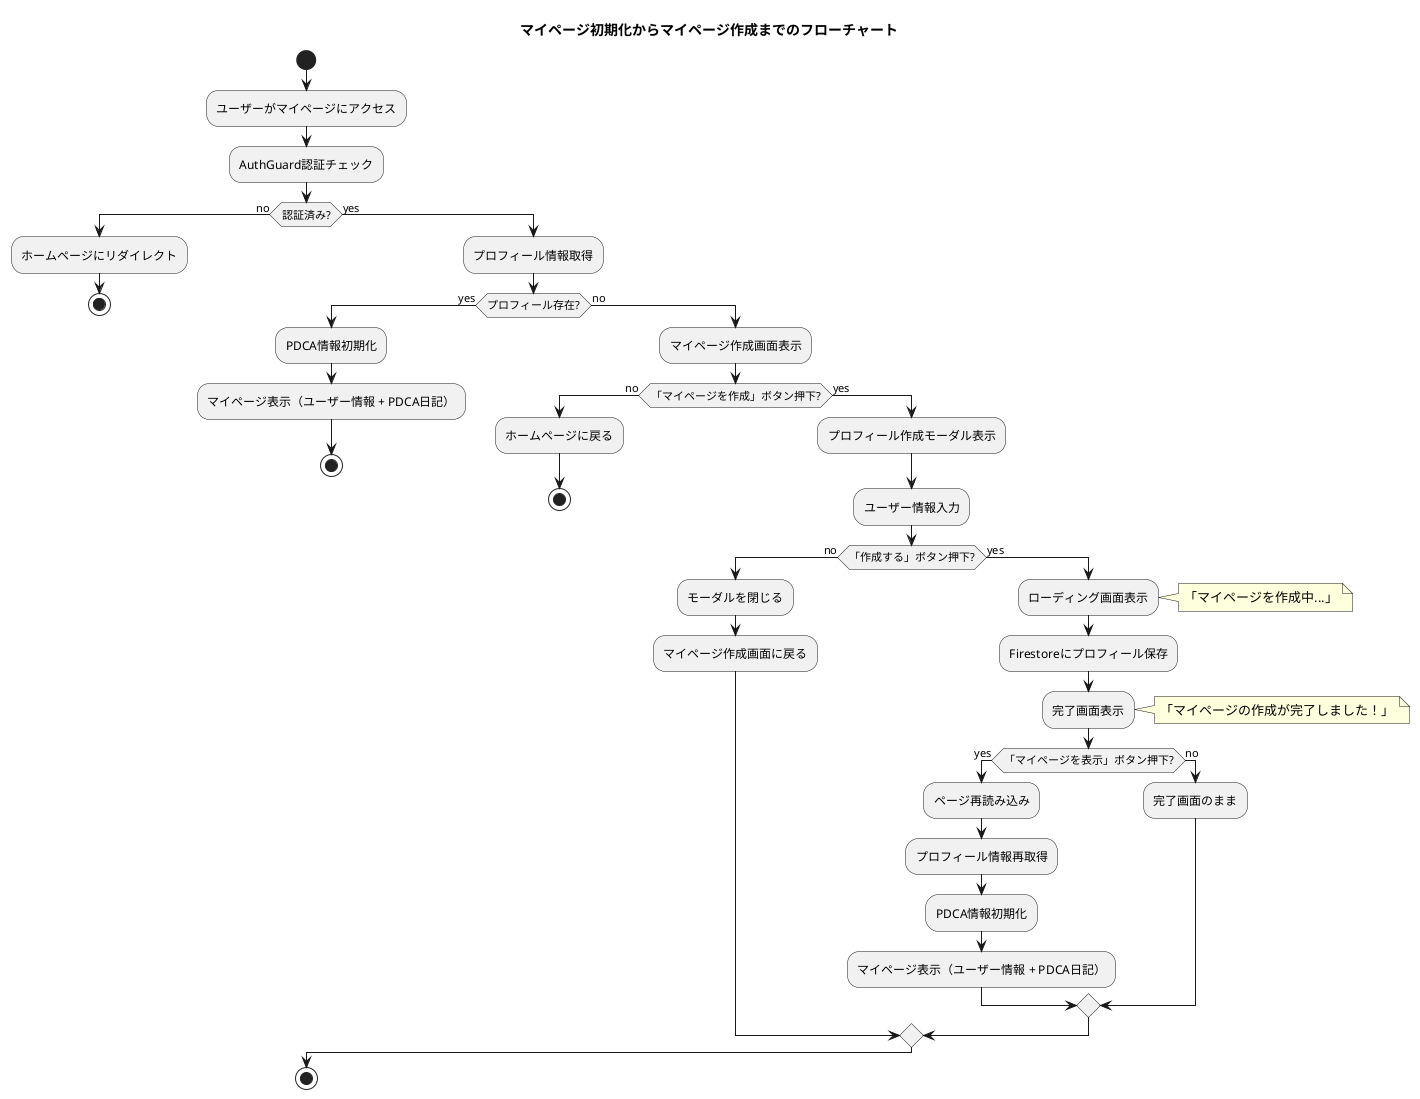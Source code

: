 @startuml
title マイページ初期化からマイページ作成までのフローチャート

start

:ユーザーがマイページにアクセス;

:AuthGuard認証チェック;

if (認証済み?) then (no)
  :ホームページにリダイレクト;
  stop
else (yes)
  :プロフィール情報取得;
  
  if (プロフィール存在?) then (yes)
    :PDCA情報初期化;
    :マイページ表示（ユーザー情報 + PDCA日記）;
    stop
  else (no)
    :マイページ作成画面表示;
    
    if (「マイページを作成」ボタン押下?) then (no)
      :ホームページに戻る;
      stop
    else (yes)
      :プロフィール作成モーダル表示;
      :ユーザー情報入力;
      
      if (「作成する」ボタン押下?) then (no)
        :モーダルを閉じる;
        :マイページ作成画面に戻る;
      else (yes)
        :ローディング画面表示;
        note right: 「マイページを作成中...」
        
        :Firestoreにプロフィール保存;
        
        :完了画面表示;
        note right: 「マイページの作成が完了しました！」
        
        if (「マイページを表示」ボタン押下?) then (yes)
          :ページ再読み込み;
          :プロフィール情報再取得;
          :PDCA情報初期化;
          :マイページ表示（ユーザー情報 + PDCA日記）;
        else (no)
          :完了画面のまま;
        endif
      endif
    endif
  endif
endif

stop

@enduml
